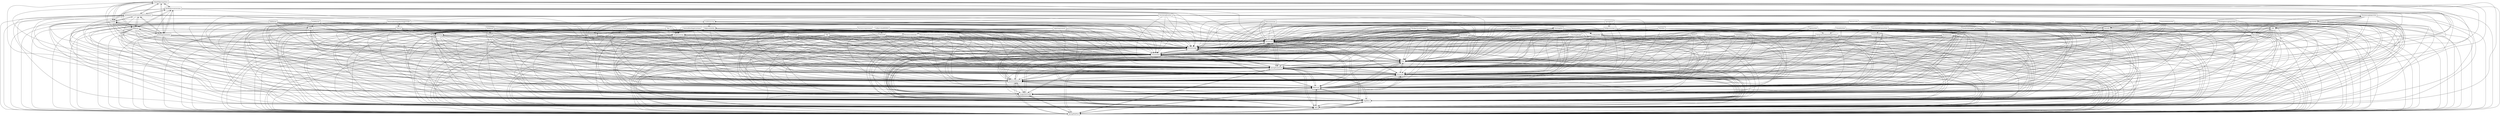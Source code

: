digraph{
graph [rankdir=TB];
node [shape=box];
edge [arrowhead=normal];
0[label="Performancecritical",]
1[label="Onlinepayments",]
2[label="Relationaldata",]
3[label="Persistence",]
4[label="Thirdpartywebdesigner",]
5[label="Existingdataschema",]
6[label="Newdata",]
7[label="Bulkemail",]
8[label="Newmessagingsystem",]
9[label="Springbatch",]
10[label="Integrationwithexistingsystems",]
11[label="YQL",]
12[label="Bulkprocessing",]
13[label="Opensystem",]
14[label="Businesslogic",]
15[label="SpringWebFlow",]
16[label="Legalrequirement",]
17[label="AJAX",]
18[label="DOMParser",]
19[label="Loadbalancing",]
20[label="Pageflows",]
21[label="Externalhostingathostingprovider",]
22[label="JMS",]
23[label="Businesscontinuity",]
24[label="Security",]
25[label="Email",]
26[label="Newdesign",]
27[label="GoogleWebToolkit",]
28[label="Hibernate",]
29[label="Internalhostingatcustomer",]
30[label="Performancetesting",]
31[label="Distributedtransactions",]
32[label="Highavailability",]
33[label="Dataprocessing",]
34[label="ApacheMQ",]
35[label="NakedObjectspattern",]
36[label="JQuery",]
37[label="Existingdesign",]
38[label="Existingdata",]
39[label="Relationaldatabase",]
40[label="Manualtransformationsbetweenlayers",]
41[label="Lookuptables",]
42[label="Usersessions",]
43[label="Transactions",]
44[label="Existingmessagingsystem",]
45[label="Customlogic",]
46[label="Datamodel",]
47[label="JSONtoJavaconversions",]
48[label="Automatictransformationsbetweenlayers",]
49[label="Springframework",]
50[label="Transactionsecurity",]
51[label="Droolsrulesengine",]
52[label="SelfprovidedRDBMS",]
53[label="Messaging",]
54[label="JSONrepresentation",]
55[label="Businessrequirement",]
56[label="CustomerprovidedRDBMS",]
57[label="Datasecurity",]
58[label="JPAbeans",]
59[label="Core",]
60[label="New",]
61[label="Sessionreplication",]
62[label="SAXParser",]
63[label="Dataconversion",]
64[label="Text",]
65[label="jsonlib",]
66[label="HSQLDB",]
67[label="Existing",]
68[label="Presentation",]
69[label="Hosting",]
70[label="Closedsystem",]
71[label="Clustering",]
72[label="Tomcat",]
73[label="XML",]
74[label="Businessrules",]
75[label="Identitymanagement",]
76[label="Newdataschema",]
0->3[label="",]
0->14[label="",]
0->15[label="",]
0->17[label="",]
0->20[label="",]
0->27[label="",]
0->28[label="",]
0->30[label="",]
0->39[label="",]
0->46[label="",]
0->49[label="",]
0->59[label="",]
0->68[label="",]
1->3[label="",]
1->14[label="",]
1->15[label="",]
1->17[label="",]
1->20[label="",]
1->27[label="",]
1->28[label="",]
1->39[label="",]
1->46[label="",]
1->49[label="",]
1->59[label="",]
1->68[label="",]
2->3[label="",]
2->14[label="",]
2->15[label="",]
2->17[label="",]
2->20[label="",]
2->27[label="",]
2->28[label="",]
2->33[label="",]
2->39[label="",]
2->46[label="",]
2->49[label="",]
2->59[label="",]
2->68[label="",]
3->14[label="",]
3->15[label="",]
3->17[label="",]
3->20[label="",]
3->27[label="",]
3->28[label="",]
3->39[label="",]
3->46[label="",]
3->49[label="",]
3->59[label="",]
3->68[label="",]
4->3[label="",]
4->14[label="",]
4->15[label="",]
4->17[label="",]
4->20[label="",]
4->26[label="",]
4->27[label="",]
4->28[label="",]
4->39[label="",]
4->46[label="",]
4->49[label="",]
4->59[label="",]
4->68[label="",]
5->3[label="",]
5->14[label="",]
5->15[label="",]
5->17[label="",]
5->20[label="",]
5->27[label="",]
5->28[label="",]
5->39[label="",]
5->46[label="",]
5->49[label="",]
5->59[label="",]
5->68[label="",]
6->3[label="",]
6->14[label="",]
6->15[label="",]
6->17[label="",]
6->20[label="",]
6->27[label="",]
6->28[label="",]
6->39[label="",]
6->41[label="",]
6->46[label="",]
6->49[label="",]
6->59[label="",]
6->68[label="",]
7->3[label="",]
7->14[label="",]
7->15[label="",]
7->17[label="",]
7->20[label="",]
7->25[label="",]
7->27[label="",]
7->28[label="",]
7->39[label="",]
7->46[label="",]
7->49[label="",]
7->59[label="",]
7->68[label="",]
8->3[label="",]
8->14[label="",]
8->15[label="",]
8->17[label="",]
8->20[label="",]
8->22[label="",]
8->27[label="",]
8->28[label="",]
8->34[label="",]
8->39[label="",]
8->46[label="",]
8->49[label="",]
8->53[label="",]
8->59[label="",]
8->68[label="",]
9->3[label="",]
9->12[label="",]
9->14[label="",]
9->15[label="",]
9->17[label="",]
9->20[label="",]
9->27[label="",]
9->28[label="",]
9->33[label="",]
9->39[label="",]
9->46[label="",]
9->49[label="",]
9->59[label="",]
9->68[label="",]
10->3[label="",]
10->14[label="",]
10->15[label="",]
10->17[label="",]
10->20[label="",]
10->27[label="",]
10->28[label="",]
10->39[label="",]
10->46[label="",]
10->49[label="",]
10->59[label="",]
10->68[label="",]
11->3[label="",]
11->14[label="",]
11->15[label="",]
11->17[label="",]
11->20[label="",]
11->27[label="",]
11->28[label="",]
11->39[label="",]
11->46[label="",]
11->49[label="",]
11->59[label="",]
11->68[label="",]
12->3[label="",]
12->9[label="",]
12->14[label="",]
12->15[label="",]
12->17[label="",]
12->20[label="",]
12->27[label="",]
12->28[label="",]
12->33[label="",]
12->39[label="",]
12->46[label="",]
12->49[label="",]
12->59[label="",]
12->68[label="",]
13->3[label="",]
13->10[label="",]
13->14[label="",]
13->15[label="",]
13->17[label="",]
13->20[label="",]
13->27[label="",]
13->28[label="",]
13->39[label="",]
13->46[label="",]
13->49[label="",]
13->59[label="",]
13->68[label="",]
14->3[label="",]
14->15[label="",]
14->17[label="",]
14->20[label="",]
14->27[label="",]
14->28[label="",]
14->39[label="",]
14->46[label="",]
14->49[label="",]
14->59[label="",]
14->68[label="",]
15->3[label="",]
15->14[label="",]
15->17[label="",]
15->20[label="",]
15->27[label="",]
15->28[label="",]
15->39[label="",]
15->46[label="",]
15->49[label="",]
15->59[label="",]
15->68[label="",]
16->3[label="",]
16->14[label="",]
16->15[label="",]
16->17[label="",]
16->20[label="",]
16->23[label="",]
16->27[label="",]
16->28[label="",]
16->39[label="",]
16->46[label="",]
16->49[label="",]
16->59[label="",]
16->68[label="",]
17->3[label="",]
17->14[label="",]
17->15[label="",]
17->20[label="",]
17->27[label="",]
17->28[label="",]
17->39[label="",]
17->46[label="",]
17->49[label="",]
17->59[label="",]
17->68[label="",]
18->3[label="",]
18->14[label="",]
18->15[label="",]
18->17[label="",]
18->20[label="",]
18->27[label="",]
18->28[label="",]
18->33[label="",]
18->39[label="",]
18->46[label="",]
18->49[label="",]
18->59[label="",]
18->68[label="",]
18->73[label="",]
19->3[label="",]
19->14[label="",]
19->15[label="",]
19->17[label="",]
19->20[label="",]
19->27[label="",]
19->28[label="",]
19->32[label="",]
19->39[label="",]
19->46[label="",]
19->49[label="",]
19->59[label="",]
19->68[label="",]
19->71[label="",]
20->3[label="",]
20->14[label="",]
20->15[label="",]
20->17[label="",]
20->27[label="",]
20->28[label="",]
20->39[label="",]
20->46[label="",]
20->49[label="",]
20->59[label="",]
20->68[label="",]
21->3[label="",]
21->14[label="",]
21->15[label="",]
21->17[label="",]
21->20[label="",]
21->27[label="",]
21->28[label="",]
21->39[label="",]
21->46[label="",]
21->49[label="",]
21->59[label="",]
21->68[label="",]
21->69[label="",]
21->72[label="",]
22->3[label="",]
22->14[label="",]
22->15[label="",]
22->17[label="",]
22->20[label="",]
22->27[label="",]
22->28[label="",]
22->39[label="",]
22->46[label="",]
22->49[label="",]
22->53[label="",]
22->59[label="",]
22->68[label="",]
23->3[label="",]
23->14[label="",]
23->15[label="",]
23->17[label="",]
23->20[label="",]
23->27[label="",]
23->28[label="",]
23->39[label="",]
23->46[label="",]
23->49[label="",]
23->59[label="",]
23->68[label="",]
24->3[label="",]
24->14[label="",]
24->15[label="",]
24->17[label="",]
24->20[label="",]
24->27[label="",]
24->28[label="",]
24->39[label="",]
24->46[label="",]
24->49[label="",]
24->59[label="",]
24->68[label="",]
24->75[label="",]
25->3[label="",]
25->14[label="",]
25->15[label="",]
25->17[label="",]
25->20[label="",]
25->27[label="",]
25->28[label="",]
25->39[label="",]
25->46[label="",]
25->49[label="",]
25->59[label="",]
25->68[label="",]
26->3[label="",]
26->4[label="",]
26->14[label="",]
26->15[label="",]
26->17[label="",]
26->20[label="",]
26->27[label="",]
26->28[label="",]
26->39[label="",]
26->46[label="",]
26->49[label="",]
26->59[label="",]
26->68[label="",]
27->3[label="",]
27->14[label="",]
27->15[label="",]
27->17[label="",]
27->20[label="",]
27->28[label="",]
27->39[label="",]
27->46[label="",]
27->49[label="",]
27->59[label="",]
27->68[label="",]
28->3[label="",]
28->14[label="",]
28->15[label="",]
28->17[label="",]
28->20[label="",]
28->27[label="",]
28->39[label="",]
28->46[label="",]
28->49[label="",]
28->59[label="",]
28->68[label="",]
29->3[label="",]
29->14[label="",]
29->15[label="",]
29->17[label="",]
29->20[label="",]
29->27[label="",]
29->28[label="",]
29->39[label="",]
29->46[label="",]
29->49[label="",]
29->59[label="",]
29->68[label="",]
29->69[label="",]
30->0[label="",]
30->3[label="",]
30->14[label="",]
30->15[label="",]
30->17[label="",]
30->20[label="",]
30->27[label="",]
30->28[label="",]
30->39[label="",]
30->46[label="",]
30->49[label="",]
30->59[label="",]
30->68[label="",]
31->3[label="",]
31->14[label="",]
31->15[label="",]
31->17[label="",]
31->20[label="",]
31->27[label="",]
31->28[label="",]
31->39[label="",]
31->43[label="",]
31->46[label="",]
31->49[label="",]
31->59[label="",]
31->68[label="",]
32->3[label="",]
32->14[label="",]
32->15[label="",]
32->17[label="",]
32->19[label="",]
32->20[label="",]
32->27[label="",]
32->28[label="",]
32->39[label="",]
32->46[label="",]
32->49[label="",]
32->59[label="",]
32->68[label="",]
32->71[label="",]
33->3[label="",]
33->14[label="",]
33->15[label="",]
33->17[label="",]
33->20[label="",]
33->27[label="",]
33->28[label="",]
33->39[label="",]
33->46[label="",]
33->49[label="",]
33->59[label="",]
33->68[label="",]
34->3[label="",]
34->8[label="",]
34->14[label="",]
34->15[label="",]
34->17[label="",]
34->20[label="",]
34->22[label="",]
34->27[label="",]
34->28[label="",]
34->39[label="",]
34->46[label="",]
34->49[label="",]
34->53[label="",]
34->59[label="",]
34->68[label="",]
35->3[label="",]
35->14[label="",]
35->15[label="",]
35->17[label="",]
35->20[label="",]
35->27[label="",]
35->28[label="",]
35->39[label="",]
35->46[label="",]
35->47[label="",]
35->48[label="",]
35->49[label="",]
35->54[label="",]
35->58[label="",]
35->59[label="",]
35->65[label="",]
35->68[label="",]
36->3[label="",]
36->14[label="",]
36->15[label="",]
36->17[label="",]
36->20[label="",]
36->27[label="",]
36->28[label="",]
36->39[label="",]
36->46[label="",]
36->49[label="",]
36->59[label="",]
36->68[label="",]
37->3[label="",]
37->14[label="",]
37->15[label="",]
37->17[label="",]
37->20[label="",]
37->27[label="",]
37->28[label="",]
37->39[label="",]
37->46[label="",]
37->49[label="",]
37->59[label="",]
37->68[label="",]
38->3[label="",]
38->14[label="",]
38->15[label="",]
38->17[label="",]
38->20[label="",]
38->27[label="",]
38->28[label="",]
38->39[label="",]
38->41[label="",]
38->46[label="",]
38->49[label="",]
38->59[label="",]
38->68[label="",]
39->3[label="",]
39->14[label="",]
39->15[label="",]
39->17[label="",]
39->20[label="",]
39->27[label="",]
39->28[label="",]
39->46[label="",]
39->49[label="",]
39->59[label="",]
39->68[label="",]
40->3[label="",]
40->14[label="",]
40->15[label="",]
40->17[label="",]
40->20[label="",]
40->27[label="",]
40->28[label="",]
40->39[label="",]
40->46[label="",]
40->49[label="",]
40->59[label="",]
40->68[label="",]
41->3[label="",]
41->14[label="",]
41->15[label="",]
41->17[label="",]
41->20[label="",]
41->27[label="",]
41->28[label="",]
41->39[label="",]
41->46[label="",]
41->49[label="",]
41->59[label="",]
41->68[label="",]
42->3[label="",]
42->14[label="",]
42->15[label="",]
42->17[label="",]
42->20[label="",]
42->27[label="",]
42->28[label="",]
42->39[label="",]
42->46[label="",]
42->49[label="",]
42->59[label="",]
42->68[label="",]
43->3[label="",]
43->14[label="",]
43->15[label="",]
43->17[label="",]
43->20[label="",]
43->27[label="",]
43->28[label="",]
43->39[label="",]
43->46[label="",]
43->49[label="",]
43->59[label="",]
43->68[label="",]
44->3[label="",]
44->14[label="",]
44->15[label="",]
44->17[label="",]
44->20[label="",]
44->22[label="",]
44->27[label="",]
44->28[label="",]
44->39[label="",]
44->46[label="",]
44->49[label="",]
44->53[label="",]
44->59[label="",]
44->68[label="",]
45->3[label="",]
45->14[label="",]
45->15[label="",]
45->17[label="",]
45->20[label="",]
45->27[label="",]
45->28[label="",]
45->39[label="",]
45->46[label="",]
45->49[label="",]
45->59[label="",]
45->68[label="",]
46->3[label="",]
46->14[label="",]
46->15[label="",]
46->17[label="",]
46->20[label="",]
46->27[label="",]
46->28[label="",]
46->39[label="",]
46->49[label="",]
46->59[label="",]
46->68[label="",]
47->3[label="",]
47->14[label="",]
47->15[label="",]
47->17[label="",]
47->20[label="",]
47->27[label="",]
47->28[label="",]
47->35[label="",]
47->39[label="",]
47->46[label="",]
47->48[label="",]
47->49[label="",]
47->54[label="",]
47->58[label="",]
47->59[label="",]
47->65[label="",]
47->68[label="",]
48->3[label="",]
48->14[label="",]
48->15[label="",]
48->17[label="",]
48->20[label="",]
48->27[label="",]
48->28[label="",]
48->35[label="",]
48->39[label="",]
48->46[label="",]
48->47[label="",]
48->49[label="",]
48->54[label="",]
48->58[label="",]
48->59[label="",]
48->65[label="",]
48->68[label="",]
49->3[label="",]
49->14[label="",]
49->15[label="",]
49->17[label="",]
49->20[label="",]
49->27[label="",]
49->28[label="",]
49->39[label="",]
49->46[label="",]
49->59[label="",]
49->68[label="",]
50->3[label="",]
50->14[label="",]
50->15[label="",]
50->17[label="",]
50->20[label="",]
50->24[label="",]
50->27[label="",]
50->28[label="",]
50->39[label="",]
50->46[label="",]
50->49[label="",]
50->59[label="",]
50->68[label="",]
50->75[label="",]
51->3[label="",]
51->14[label="",]
51->15[label="",]
51->17[label="",]
51->20[label="",]
51->27[label="",]
51->28[label="",]
51->39[label="",]
51->46[label="",]
51->49[label="",]
51->59[label="",]
51->68[label="",]
51->74[label="",]
52->3[label="",]
52->14[label="",]
52->15[label="",]
52->17[label="",]
52->20[label="",]
52->27[label="",]
52->28[label="",]
52->39[label="",]
52->46[label="",]
52->49[label="",]
52->59[label="",]
52->66[label="",]
52->68[label="",]
53->3[label="",]
53->14[label="",]
53->15[label="",]
53->17[label="",]
53->20[label="",]
53->22[label="",]
53->27[label="",]
53->28[label="",]
53->39[label="",]
53->46[label="",]
53->49[label="",]
53->59[label="",]
53->68[label="",]
54->3[label="",]
54->14[label="",]
54->15[label="",]
54->17[label="",]
54->20[label="",]
54->27[label="",]
54->28[label="",]
54->35[label="",]
54->39[label="",]
54->46[label="",]
54->47[label="",]
54->48[label="",]
54->49[label="",]
54->58[label="",]
54->59[label="",]
54->65[label="",]
54->68[label="",]
55->3[label="",]
55->14[label="",]
55->15[label="",]
55->17[label="",]
55->20[label="",]
55->23[label="",]
55->27[label="",]
55->28[label="",]
55->39[label="",]
55->46[label="",]
55->49[label="",]
55->59[label="",]
55->68[label="",]
56->3[label="",]
56->14[label="",]
56->15[label="",]
56->17[label="",]
56->20[label="",]
56->27[label="",]
56->28[label="",]
56->39[label="",]
56->46[label="",]
56->49[label="",]
56->59[label="",]
56->68[label="",]
57->3[label="",]
57->14[label="",]
57->15[label="",]
57->17[label="",]
57->20[label="",]
57->24[label="",]
57->27[label="",]
57->28[label="",]
57->39[label="",]
57->46[label="",]
57->49[label="",]
57->59[label="",]
57->68[label="",]
57->75[label="",]
58->3[label="",]
58->14[label="",]
58->15[label="",]
58->17[label="",]
58->20[label="",]
58->27[label="",]
58->28[label="",]
58->35[label="",]
58->39[label="",]
58->46[label="",]
58->47[label="",]
58->48[label="",]
58->49[label="",]
58->54[label="",]
58->59[label="",]
58->65[label="",]
58->68[label="",]
59->3[label="",]
59->14[label="",]
59->15[label="",]
59->17[label="",]
59->20[label="",]
59->27[label="",]
59->28[label="",]
59->39[label="",]
59->46[label="",]
59->49[label="",]
59->68[label="",]
60->3[label="",]
60->14[label="",]
60->15[label="",]
60->17[label="",]
60->20[label="",]
60->24[label="",]
60->27[label="",]
60->28[label="",]
60->39[label="",]
60->46[label="",]
60->49[label="",]
60->59[label="",]
60->68[label="",]
60->75[label="",]
61->3[label="",]
61->14[label="",]
61->15[label="",]
61->17[label="",]
61->19[label="",]
61->20[label="",]
61->27[label="",]
61->28[label="",]
61->32[label="",]
61->39[label="",]
61->46[label="",]
61->49[label="",]
61->59[label="",]
61->68[label="",]
61->71[label="",]
62->3[label="",]
62->14[label="",]
62->15[label="",]
62->17[label="",]
62->20[label="",]
62->27[label="",]
62->28[label="",]
62->33[label="",]
62->39[label="",]
62->46[label="",]
62->49[label="",]
62->59[label="",]
62->68[label="",]
62->73[label="",]
63->3[label="",]
63->14[label="",]
63->15[label="",]
63->17[label="",]
63->20[label="",]
63->27[label="",]
63->28[label="",]
63->38[label="",]
63->39[label="",]
63->41[label="",]
63->46[label="",]
63->49[label="",]
63->59[label="",]
63->68[label="",]
64->3[label="",]
64->14[label="",]
64->15[label="",]
64->17[label="",]
64->20[label="",]
64->27[label="",]
64->28[label="",]
64->33[label="",]
64->39[label="",]
64->46[label="",]
64->49[label="",]
64->59[label="",]
64->68[label="",]
65->3[label="",]
65->14[label="",]
65->15[label="",]
65->17[label="",]
65->20[label="",]
65->27[label="",]
65->28[label="",]
65->35[label="",]
65->39[label="",]
65->46[label="",]
65->47[label="",]
65->48[label="",]
65->49[label="",]
65->54[label="",]
65->58[label="",]
65->59[label="",]
65->68[label="",]
66->3[label="",]
66->14[label="",]
66->15[label="",]
66->17[label="",]
66->20[label="",]
66->27[label="",]
66->28[label="",]
66->39[label="",]
66->46[label="",]
66->49[label="",]
66->52[label="",]
66->59[label="",]
66->68[label="",]
67->3[label="",]
67->14[label="",]
67->15[label="",]
67->17[label="",]
67->20[label="",]
67->24[label="",]
67->27[label="",]
67->28[label="",]
67->39[label="",]
67->46[label="",]
67->49[label="",]
67->59[label="",]
67->68[label="",]
67->75[label="",]
68->3[label="",]
68->14[label="",]
68->15[label="",]
68->17[label="",]
68->20[label="",]
68->27[label="",]
68->28[label="",]
68->39[label="",]
68->46[label="",]
68->49[label="",]
68->59[label="",]
69->3[label="",]
69->14[label="",]
69->15[label="",]
69->17[label="",]
69->20[label="",]
69->27[label="",]
69->28[label="",]
69->39[label="",]
69->46[label="",]
69->49[label="",]
69->59[label="",]
69->68[label="",]
70->3[label="",]
70->10[label="",]
70->14[label="",]
70->15[label="",]
70->17[label="",]
70->20[label="",]
70->27[label="",]
70->28[label="",]
70->39[label="",]
70->46[label="",]
70->49[label="",]
70->59[label="",]
70->68[label="",]
71->3[label="",]
71->14[label="",]
71->15[label="",]
71->17[label="",]
71->19[label="",]
71->20[label="",]
71->27[label="",]
71->28[label="",]
71->32[label="",]
71->39[label="",]
71->46[label="",]
71->49[label="",]
71->59[label="",]
71->68[label="",]
72->3[label="",]
72->14[label="",]
72->15[label="",]
72->17[label="",]
72->20[label="",]
72->21[label="",]
72->27[label="",]
72->28[label="",]
72->39[label="",]
72->46[label="",]
72->49[label="",]
72->59[label="",]
72->68[label="",]
72->69[label="",]
73->3[label="",]
73->14[label="",]
73->15[label="",]
73->17[label="",]
73->20[label="",]
73->27[label="",]
73->28[label="",]
73->33[label="",]
73->39[label="",]
73->46[label="",]
73->49[label="",]
73->59[label="",]
73->68[label="",]
74->3[label="",]
74->14[label="",]
74->15[label="",]
74->17[label="",]
74->20[label="",]
74->27[label="",]
74->28[label="",]
74->39[label="",]
74->46[label="",]
74->49[label="",]
74->51[label="",]
74->59[label="",]
74->68[label="",]
75->3[label="",]
75->14[label="",]
75->15[label="",]
75->17[label="",]
75->20[label="",]
75->24[label="",]
75->27[label="",]
75->28[label="",]
75->39[label="",]
75->46[label="",]
75->49[label="",]
75->59[label="",]
75->68[label="",]
76->3[label="",]
76->14[label="",]
76->15[label="",]
76->17[label="",]
76->20[label="",]
76->27[label="",]
76->28[label="",]
76->39[label="",]
76->46[label="",]
76->49[label="",]
76->59[label="",]
76->68[label="",]
}
